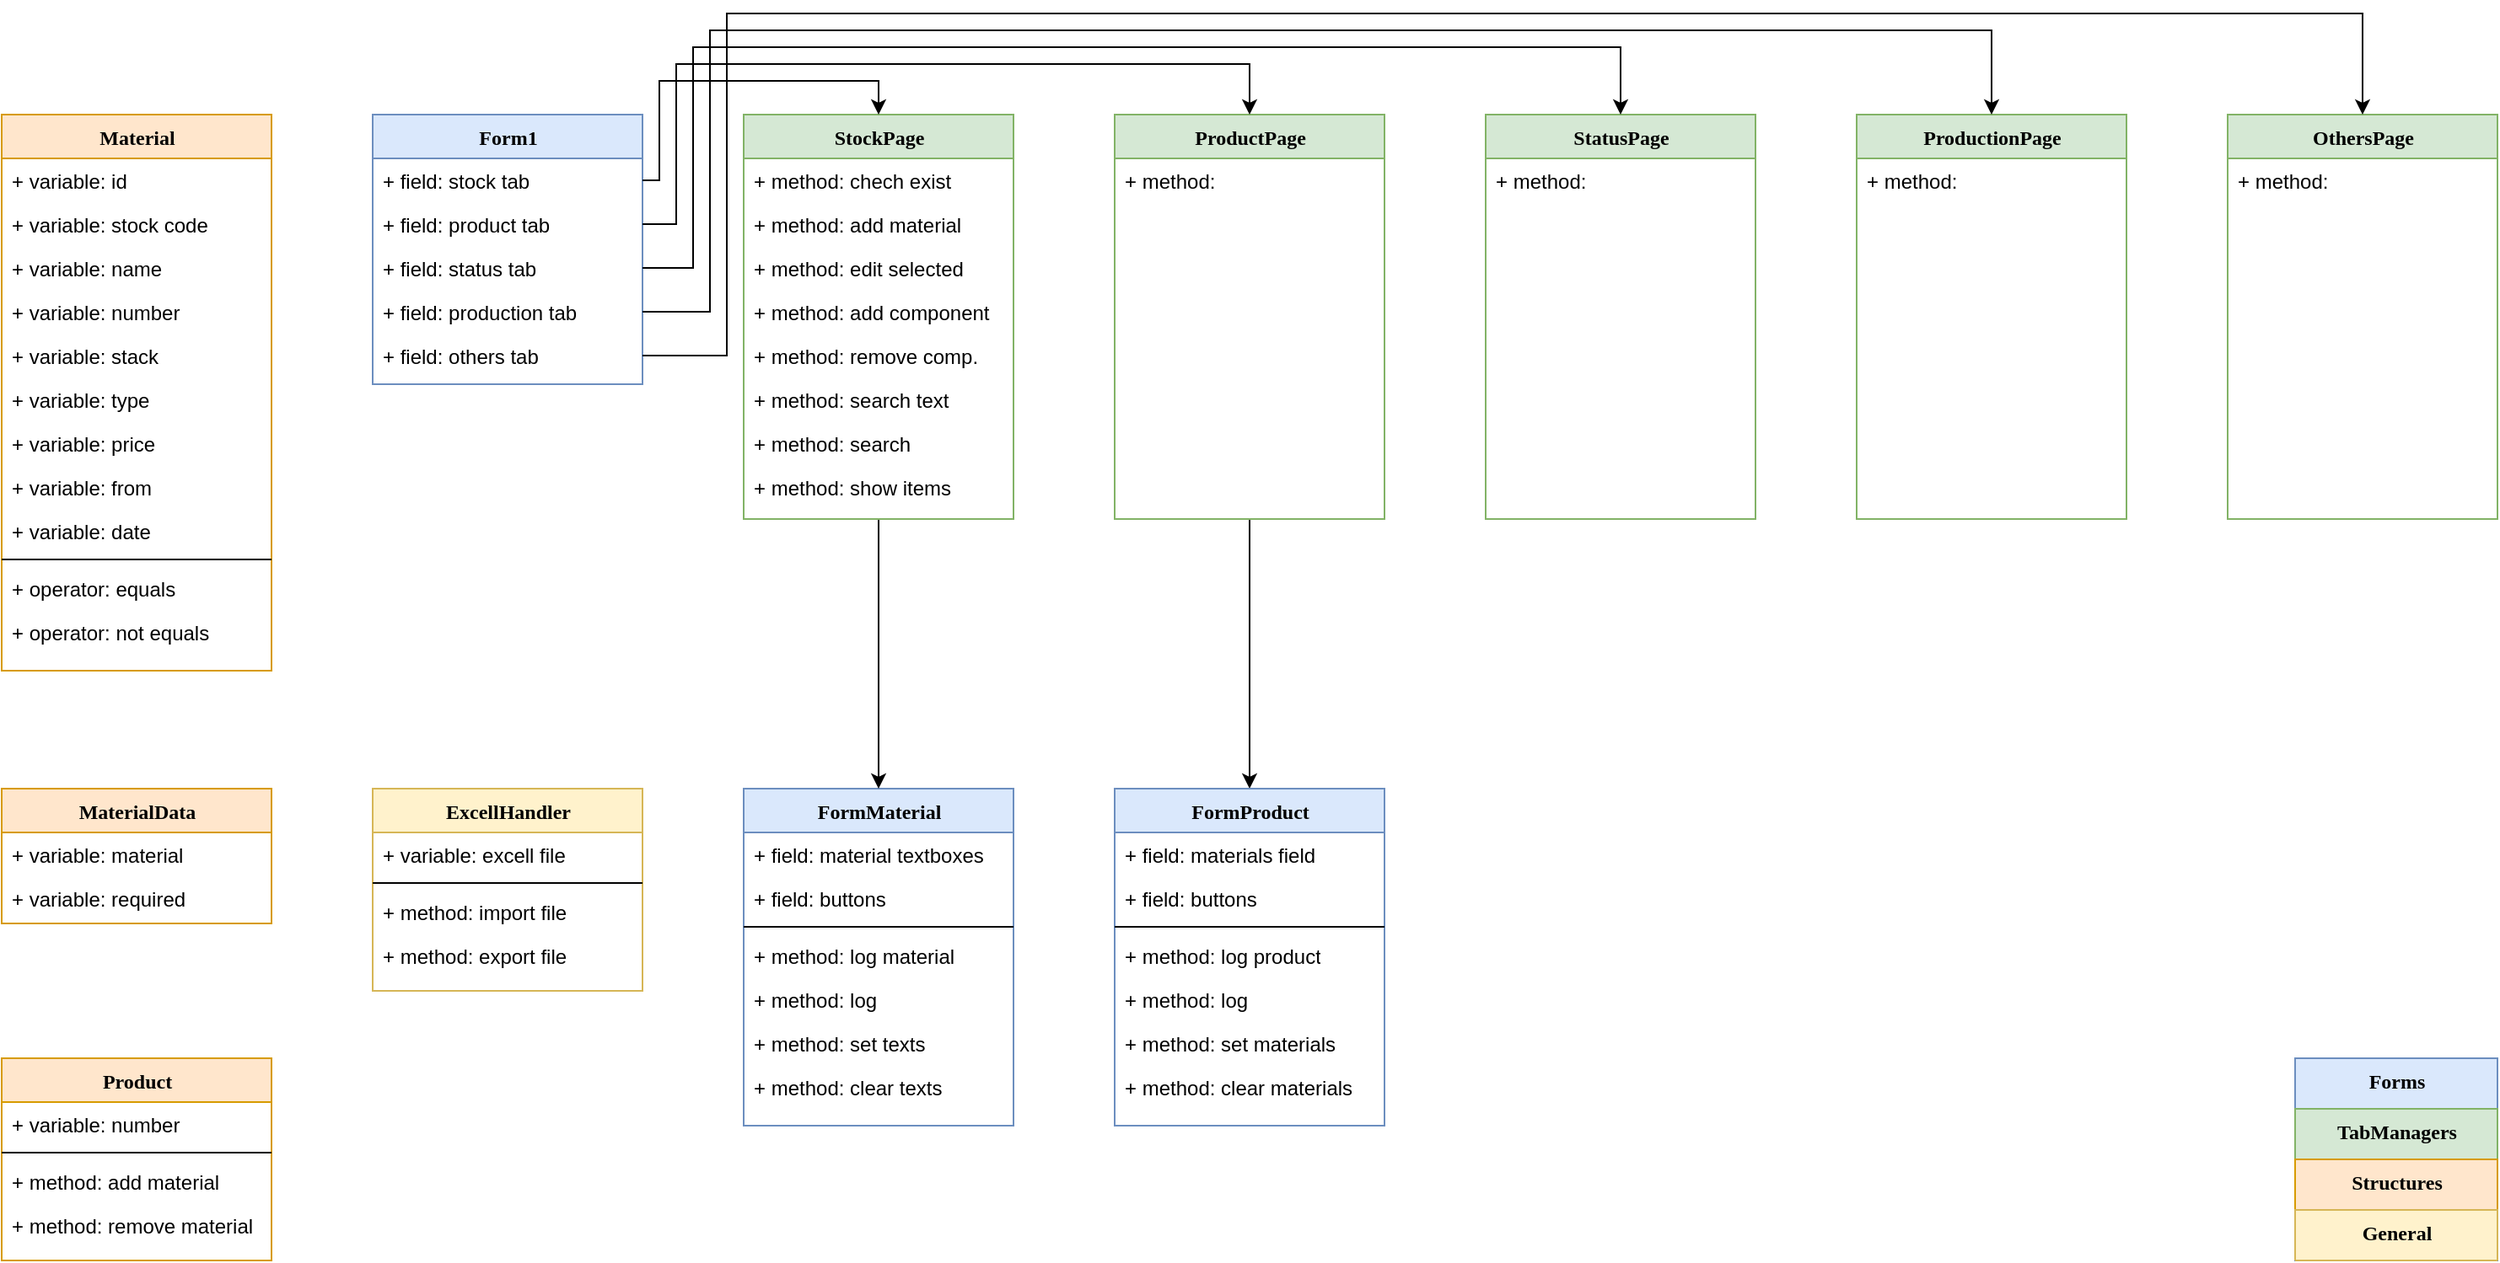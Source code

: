 <mxfile version="16.5.1" type="device"><diagram name="Page-1" id="9f46799a-70d6-7492-0946-bef42562c5a5"><mxGraphModel dx="2842" dy="1835" grid="1" gridSize="10" guides="1" tooltips="1" connect="1" arrows="1" fold="1" page="1" pageScale="1" pageWidth="1169" pageHeight="827" background="none" math="0" shadow="0"><root><mxCell id="0"/><mxCell id="1" parent="0"/><mxCell id="78961159f06e98e8-17" value="Form1" style="swimlane;html=1;fontStyle=1;align=center;verticalAlign=top;childLayout=stackLayout;horizontal=1;startSize=26;horizontalStack=0;resizeParent=1;resizeLast=0;collapsible=1;marginBottom=0;swimlaneFillColor=#ffffff;rounded=0;shadow=0;comic=0;labelBackgroundColor=none;strokeWidth=1;fillColor=#dae8fc;fontFamily=Verdana;fontSize=12;strokeColor=#6c8ebf;" parent="1" vertex="1"><mxGeometry x="40" y="40" width="160" height="160" as="geometry"><mxRectangle x="120" y="80" width="80" height="26" as="alternateBounds"/></mxGeometry></mxCell><mxCell id="78961159f06e98e8-21" value="+ field: stock tab" style="text;html=1;strokeColor=none;fillColor=none;align=left;verticalAlign=top;spacingLeft=4;spacingRight=4;whiteSpace=wrap;overflow=hidden;rotatable=0;points=[[0,0.5],[1,0.5]];portConstraint=eastwest;" parent="78961159f06e98e8-17" vertex="1"><mxGeometry y="26" width="160" height="26" as="geometry"/></mxCell><mxCell id="78961159f06e98e8-23" value="+ field: product tab" style="text;html=1;strokeColor=none;fillColor=none;align=left;verticalAlign=top;spacingLeft=4;spacingRight=4;whiteSpace=wrap;overflow=hidden;rotatable=0;points=[[0,0.5],[1,0.5]];portConstraint=eastwest;" parent="78961159f06e98e8-17" vertex="1"><mxGeometry y="52" width="160" height="26" as="geometry"/></mxCell><mxCell id="78961159f06e98e8-25" value="+ field: status tab" style="text;html=1;strokeColor=none;fillColor=none;align=left;verticalAlign=top;spacingLeft=4;spacingRight=4;whiteSpace=wrap;overflow=hidden;rotatable=0;points=[[0,0.5],[1,0.5]];portConstraint=eastwest;" parent="78961159f06e98e8-17" vertex="1"><mxGeometry y="78" width="160" height="26" as="geometry"/></mxCell><mxCell id="78961159f06e98e8-26" value="+ field: production tab" style="text;html=1;strokeColor=none;fillColor=none;align=left;verticalAlign=top;spacingLeft=4;spacingRight=4;whiteSpace=wrap;overflow=hidden;rotatable=0;points=[[0,0.5],[1,0.5]];portConstraint=eastwest;" parent="78961159f06e98e8-17" vertex="1"><mxGeometry y="104" width="160" height="26" as="geometry"/></mxCell><mxCell id="78961159f06e98e8-24" value="+ field: others tab" style="text;html=1;strokeColor=none;fillColor=none;align=left;verticalAlign=top;spacingLeft=4;spacingRight=4;whiteSpace=wrap;overflow=hidden;rotatable=0;points=[[0,0.5],[1,0.5]];portConstraint=eastwest;" parent="78961159f06e98e8-17" vertex="1"><mxGeometry y="130" width="160" height="26" as="geometry"/></mxCell><mxCell id="78961159f06e98e8-30" value="FormMaterial" style="swimlane;html=1;fontStyle=1;align=center;verticalAlign=top;childLayout=stackLayout;horizontal=1;startSize=26;horizontalStack=0;resizeParent=1;resizeLast=0;collapsible=1;marginBottom=0;swimlaneFillColor=#ffffff;rounded=0;shadow=0;comic=0;labelBackgroundColor=none;strokeWidth=1;fillColor=#dae8fc;fontFamily=Verdana;fontSize=12;strokeColor=#6c8ebf;" parent="1" vertex="1"><mxGeometry x="260" y="440" width="160" height="200" as="geometry"><mxRectangle x="260" y="360" width="120" height="26" as="alternateBounds"/></mxGeometry></mxCell><mxCell id="78961159f06e98e8-31" value="+ field: material textboxes" style="text;html=1;strokeColor=none;fillColor=none;align=left;verticalAlign=top;spacingLeft=4;spacingRight=4;whiteSpace=wrap;overflow=hidden;rotatable=0;points=[[0,0.5],[1,0.5]];portConstraint=eastwest;" parent="78961159f06e98e8-30" vertex="1"><mxGeometry y="26" width="160" height="26" as="geometry"/></mxCell><mxCell id="78961159f06e98e8-32" value="+ field: buttons" style="text;html=1;strokeColor=none;fillColor=none;align=left;verticalAlign=top;spacingLeft=4;spacingRight=4;whiteSpace=wrap;overflow=hidden;rotatable=0;points=[[0,0.5],[1,0.5]];portConstraint=eastwest;" parent="78961159f06e98e8-30" vertex="1"><mxGeometry y="52" width="160" height="26" as="geometry"/></mxCell><mxCell id="78961159f06e98e8-38" value="" style="line;html=1;strokeWidth=1;fillColor=none;align=left;verticalAlign=middle;spacingTop=-1;spacingLeft=3;spacingRight=3;rotatable=0;labelPosition=right;points=[];portConstraint=eastwest;" parent="78961159f06e98e8-30" vertex="1"><mxGeometry y="78" width="160" height="8" as="geometry"/></mxCell><mxCell id="Tk4qsSVob7HggKLMxPu2-59" value="+ method: log material" style="text;html=1;strokeColor=none;fillColor=none;align=left;verticalAlign=top;spacingLeft=4;spacingRight=4;whiteSpace=wrap;overflow=hidden;rotatable=0;points=[[0,0.5],[1,0.5]];portConstraint=eastwest;" parent="78961159f06e98e8-30" vertex="1"><mxGeometry y="86" width="160" height="26" as="geometry"/></mxCell><mxCell id="Tk4qsSVob7HggKLMxPu2-63" value="+ method: log" style="text;html=1;strokeColor=none;fillColor=none;align=left;verticalAlign=top;spacingLeft=4;spacingRight=4;whiteSpace=wrap;overflow=hidden;rotatable=0;points=[[0,0.5],[1,0.5]];portConstraint=eastwest;" parent="78961159f06e98e8-30" vertex="1"><mxGeometry y="112" width="160" height="26" as="geometry"/></mxCell><mxCell id="Tk4qsSVob7HggKLMxPu2-64" value="+ method: set texts" style="text;html=1;strokeColor=none;fillColor=none;align=left;verticalAlign=top;spacingLeft=4;spacingRight=4;whiteSpace=wrap;overflow=hidden;rotatable=0;points=[[0,0.5],[1,0.5]];portConstraint=eastwest;" parent="78961159f06e98e8-30" vertex="1"><mxGeometry y="138" width="160" height="26" as="geometry"/></mxCell><mxCell id="Tk4qsSVob7HggKLMxPu2-65" value="+ method: clear texts" style="text;html=1;strokeColor=none;fillColor=none;align=left;verticalAlign=top;spacingLeft=4;spacingRight=4;whiteSpace=wrap;overflow=hidden;rotatable=0;points=[[0,0.5],[1,0.5]];portConstraint=eastwest;" parent="78961159f06e98e8-30" vertex="1"><mxGeometry y="164" width="160" height="26" as="geometry"/></mxCell><mxCell id="Tk4qsSVob7HggKLMxPu2-145" style="edgeStyle=orthogonalEdgeStyle;rounded=0;orthogonalLoop=1;jettySize=auto;html=1;entryX=0.5;entryY=0;entryDx=0;entryDy=0;" parent="1" source="78961159f06e98e8-43" target="78961159f06e98e8-30" edge="1"><mxGeometry relative="1" as="geometry"/></mxCell><mxCell id="78961159f06e98e8-43" value="StockPage" style="swimlane;html=1;fontStyle=1;align=center;verticalAlign=top;childLayout=stackLayout;horizontal=1;startSize=26;horizontalStack=0;resizeParent=1;resizeLast=0;collapsible=1;marginBottom=0;swimlaneFillColor=#ffffff;rounded=0;shadow=0;comic=0;labelBackgroundColor=none;strokeWidth=1;fillColor=#d5e8d4;fontFamily=Verdana;fontSize=12;strokeColor=#82b366;" parent="1" vertex="1"><mxGeometry x="260" y="40" width="160" height="240" as="geometry"/></mxCell><mxCell id="Tk4qsSVob7HggKLMxPu2-55" value="+ method: chech exist" style="text;html=1;strokeColor=none;fillColor=none;align=left;verticalAlign=top;spacingLeft=4;spacingRight=4;whiteSpace=wrap;overflow=hidden;rotatable=0;points=[[0,0.5],[1,0.5]];portConstraint=eastwest;" parent="78961159f06e98e8-43" vertex="1"><mxGeometry y="26" width="160" height="26" as="geometry"/></mxCell><mxCell id="Tk4qsSVob7HggKLMxPu2-70" value="+ method: add material" style="text;html=1;strokeColor=none;fillColor=none;align=left;verticalAlign=top;spacingLeft=4;spacingRight=4;whiteSpace=wrap;overflow=hidden;rotatable=0;points=[[0,0.5],[1,0.5]];portConstraint=eastwest;" parent="78961159f06e98e8-43" vertex="1"><mxGeometry y="52" width="160" height="26" as="geometry"/></mxCell><mxCell id="Tk4qsSVob7HggKLMxPu2-71" value="+ method: edit selected" style="text;html=1;strokeColor=none;fillColor=none;align=left;verticalAlign=top;spacingLeft=4;spacingRight=4;whiteSpace=wrap;overflow=hidden;rotatable=0;points=[[0,0.5],[1,0.5]];portConstraint=eastwest;" parent="78961159f06e98e8-43" vertex="1"><mxGeometry y="78" width="160" height="26" as="geometry"/></mxCell><mxCell id="Tk4qsSVob7HggKLMxPu2-72" value="+ method: add component" style="text;html=1;strokeColor=none;fillColor=none;align=left;verticalAlign=top;spacingLeft=4;spacingRight=4;whiteSpace=wrap;overflow=hidden;rotatable=0;points=[[0,0.5],[1,0.5]];portConstraint=eastwest;" parent="78961159f06e98e8-43" vertex="1"><mxGeometry y="104" width="160" height="26" as="geometry"/></mxCell><mxCell id="Tk4qsSVob7HggKLMxPu2-73" value="+ method: remove comp." style="text;html=1;strokeColor=none;fillColor=none;align=left;verticalAlign=top;spacingLeft=4;spacingRight=4;whiteSpace=wrap;overflow=hidden;rotatable=0;points=[[0,0.5],[1,0.5]];portConstraint=eastwest;" parent="78961159f06e98e8-43" vertex="1"><mxGeometry y="130" width="160" height="26" as="geometry"/></mxCell><mxCell id="Tk4qsSVob7HggKLMxPu2-74" value="+ method: search text" style="text;html=1;strokeColor=none;fillColor=none;align=left;verticalAlign=top;spacingLeft=4;spacingRight=4;whiteSpace=wrap;overflow=hidden;rotatable=0;points=[[0,0.5],[1,0.5]];portConstraint=eastwest;" parent="78961159f06e98e8-43" vertex="1"><mxGeometry y="156" width="160" height="26" as="geometry"/></mxCell><mxCell id="Tk4qsSVob7HggKLMxPu2-75" value="+ method: search" style="text;html=1;strokeColor=none;fillColor=none;align=left;verticalAlign=top;spacingLeft=4;spacingRight=4;whiteSpace=wrap;overflow=hidden;rotatable=0;points=[[0,0.5],[1,0.5]];portConstraint=eastwest;" parent="78961159f06e98e8-43" vertex="1"><mxGeometry y="182" width="160" height="26" as="geometry"/></mxCell><mxCell id="Tk4qsSVob7HggKLMxPu2-84" value="+ method: show items" style="text;html=1;strokeColor=none;fillColor=none;align=left;verticalAlign=top;spacingLeft=4;spacingRight=4;whiteSpace=wrap;overflow=hidden;rotatable=0;points=[[0,0.5],[1,0.5]];portConstraint=eastwest;" parent="78961159f06e98e8-43" vertex="1"><mxGeometry y="208" width="160" height="26" as="geometry"/></mxCell><mxCell id="78961159f06e98e8-56" value="Material" style="swimlane;html=1;fontStyle=1;align=center;verticalAlign=top;childLayout=stackLayout;horizontal=1;startSize=26;horizontalStack=0;resizeParent=1;resizeLast=0;collapsible=1;marginBottom=0;swimlaneFillColor=#ffffff;rounded=0;shadow=0;comic=0;labelBackgroundColor=none;strokeWidth=1;fillColor=#ffe6cc;fontFamily=Verdana;fontSize=12;strokeColor=#d79b00;" parent="1" vertex="1"><mxGeometry x="-180" y="40" width="160" height="330" as="geometry"/></mxCell><mxCell id="78961159f06e98e8-57" value="+ variable: id" style="text;html=1;strokeColor=none;fillColor=none;align=left;verticalAlign=top;spacingLeft=4;spacingRight=4;whiteSpace=wrap;overflow=hidden;rotatable=0;points=[[0,0.5],[1,0.5]];portConstraint=eastwest;" parent="78961159f06e98e8-56" vertex="1"><mxGeometry y="26" width="160" height="26" as="geometry"/></mxCell><mxCell id="Tk4qsSVob7HggKLMxPu2-36" value="+ variable: stock code" style="text;html=1;strokeColor=none;fillColor=none;align=left;verticalAlign=top;spacingLeft=4;spacingRight=4;whiteSpace=wrap;overflow=hidden;rotatable=0;points=[[0,0.5],[1,0.5]];portConstraint=eastwest;" parent="78961159f06e98e8-56" vertex="1"><mxGeometry y="52" width="160" height="26" as="geometry"/></mxCell><mxCell id="Tk4qsSVob7HggKLMxPu2-37" value="+ variable: name" style="text;html=1;strokeColor=none;fillColor=none;align=left;verticalAlign=top;spacingLeft=4;spacingRight=4;whiteSpace=wrap;overflow=hidden;rotatable=0;points=[[0,0.5],[1,0.5]];portConstraint=eastwest;" parent="78961159f06e98e8-56" vertex="1"><mxGeometry y="78" width="160" height="26" as="geometry"/></mxCell><mxCell id="Tk4qsSVob7HggKLMxPu2-38" value="+ variable: number" style="text;html=1;strokeColor=none;fillColor=none;align=left;verticalAlign=top;spacingLeft=4;spacingRight=4;whiteSpace=wrap;overflow=hidden;rotatable=0;points=[[0,0.5],[1,0.5]];portConstraint=eastwest;" parent="78961159f06e98e8-56" vertex="1"><mxGeometry y="104" width="160" height="26" as="geometry"/></mxCell><mxCell id="Tk4qsSVob7HggKLMxPu2-39" value="+ variable: stack" style="text;html=1;strokeColor=none;fillColor=none;align=left;verticalAlign=top;spacingLeft=4;spacingRight=4;whiteSpace=wrap;overflow=hidden;rotatable=0;points=[[0,0.5],[1,0.5]];portConstraint=eastwest;" parent="78961159f06e98e8-56" vertex="1"><mxGeometry y="130" width="160" height="26" as="geometry"/></mxCell><mxCell id="Tk4qsSVob7HggKLMxPu2-40" value="+ variable: type" style="text;html=1;strokeColor=none;fillColor=none;align=left;verticalAlign=top;spacingLeft=4;spacingRight=4;whiteSpace=wrap;overflow=hidden;rotatable=0;points=[[0,0.5],[1,0.5]];portConstraint=eastwest;" parent="78961159f06e98e8-56" vertex="1"><mxGeometry y="156" width="160" height="26" as="geometry"/></mxCell><mxCell id="Tk4qsSVob7HggKLMxPu2-41" value="+ variable: price" style="text;html=1;strokeColor=none;fillColor=none;align=left;verticalAlign=top;spacingLeft=4;spacingRight=4;whiteSpace=wrap;overflow=hidden;rotatable=0;points=[[0,0.5],[1,0.5]];portConstraint=eastwest;" parent="78961159f06e98e8-56" vertex="1"><mxGeometry y="182" width="160" height="26" as="geometry"/></mxCell><mxCell id="Tk4qsSVob7HggKLMxPu2-42" value="+ variable: from" style="text;html=1;strokeColor=none;fillColor=none;align=left;verticalAlign=top;spacingLeft=4;spacingRight=4;whiteSpace=wrap;overflow=hidden;rotatable=0;points=[[0,0.5],[1,0.5]];portConstraint=eastwest;" parent="78961159f06e98e8-56" vertex="1"><mxGeometry y="208" width="160" height="26" as="geometry"/></mxCell><mxCell id="Tk4qsSVob7HggKLMxPu2-43" value="+ variable: date" style="text;html=1;strokeColor=none;fillColor=none;align=left;verticalAlign=top;spacingLeft=4;spacingRight=4;whiteSpace=wrap;overflow=hidden;rotatable=0;points=[[0,0.5],[1,0.5]];portConstraint=eastwest;" parent="78961159f06e98e8-56" vertex="1"><mxGeometry y="234" width="160" height="26" as="geometry"/></mxCell><mxCell id="78961159f06e98e8-64" value="" style="line;html=1;strokeWidth=1;fillColor=none;align=left;verticalAlign=middle;spacingTop=-1;spacingLeft=3;spacingRight=3;rotatable=0;labelPosition=right;points=[];portConstraint=eastwest;" parent="78961159f06e98e8-56" vertex="1"><mxGeometry y="260" width="160" height="8" as="geometry"/></mxCell><mxCell id="78961159f06e98e8-65" value="+ operator: equals" style="text;html=1;strokeColor=none;fillColor=none;align=left;verticalAlign=top;spacingLeft=4;spacingRight=4;whiteSpace=wrap;overflow=hidden;rotatable=0;points=[[0,0.5],[1,0.5]];portConstraint=eastwest;" parent="78961159f06e98e8-56" vertex="1"><mxGeometry y="268" width="160" height="26" as="geometry"/></mxCell><mxCell id="78961159f06e98e8-66" value="+ operator: not equals" style="text;html=1;strokeColor=none;fillColor=none;align=left;verticalAlign=top;spacingLeft=4;spacingRight=4;whiteSpace=wrap;overflow=hidden;rotatable=0;points=[[0,0.5],[1,0.5]];portConstraint=eastwest;" parent="78961159f06e98e8-56" vertex="1"><mxGeometry y="294" width="160" height="26" as="geometry"/></mxCell><mxCell id="78961159f06e98e8-69" value="Product" style="swimlane;html=1;fontStyle=1;align=center;verticalAlign=top;childLayout=stackLayout;horizontal=1;startSize=26;horizontalStack=0;resizeParent=1;resizeLast=0;collapsible=1;marginBottom=0;swimlaneFillColor=#ffffff;rounded=0;shadow=0;comic=0;labelBackgroundColor=none;strokeWidth=1;fillColor=#ffe6cc;fontFamily=Verdana;fontSize=12;strokeColor=#d79b00;" parent="1" vertex="1"><mxGeometry x="-180" y="600" width="160" height="120" as="geometry"/></mxCell><mxCell id="78961159f06e98e8-76" value="+ variable: number" style="text;html=1;strokeColor=none;fillColor=none;align=left;verticalAlign=top;spacingLeft=4;spacingRight=4;whiteSpace=wrap;overflow=hidden;rotatable=0;points=[[0,0.5],[1,0.5]];portConstraint=eastwest;" parent="78961159f06e98e8-69" vertex="1"><mxGeometry y="26" width="160" height="26" as="geometry"/></mxCell><mxCell id="78961159f06e98e8-77" value="" style="line;html=1;strokeWidth=1;fillColor=none;align=left;verticalAlign=middle;spacingTop=-1;spacingLeft=3;spacingRight=3;rotatable=0;labelPosition=right;points=[];portConstraint=eastwest;" parent="78961159f06e98e8-69" vertex="1"><mxGeometry y="52" width="160" height="8" as="geometry"/></mxCell><mxCell id="78961159f06e98e8-78" value="+ method: add material" style="text;html=1;strokeColor=none;fillColor=none;align=left;verticalAlign=top;spacingLeft=4;spacingRight=4;whiteSpace=wrap;overflow=hidden;rotatable=0;points=[[0,0.5],[1,0.5]];portConstraint=eastwest;" parent="78961159f06e98e8-69" vertex="1"><mxGeometry y="60" width="160" height="26" as="geometry"/></mxCell><mxCell id="78961159f06e98e8-79" value="+ method: remove material" style="text;html=1;strokeColor=none;fillColor=none;align=left;verticalAlign=top;spacingLeft=4;spacingRight=4;whiteSpace=wrap;overflow=hidden;rotatable=0;points=[[0,0.5],[1,0.5]];portConstraint=eastwest;" parent="78961159f06e98e8-69" vertex="1"><mxGeometry y="86" width="160" height="26" as="geometry"/></mxCell><mxCell id="78961159f06e98e8-82" value="ExcellHandler" style="swimlane;html=1;fontStyle=1;align=center;verticalAlign=top;childLayout=stackLayout;horizontal=1;startSize=26;horizontalStack=0;resizeParent=1;resizeLast=0;collapsible=1;marginBottom=0;swimlaneFillColor=#ffffff;rounded=0;shadow=0;comic=0;labelBackgroundColor=none;strokeWidth=1;fillColor=#fff2cc;fontFamily=Verdana;fontSize=12;strokeColor=#d6b656;" parent="1" vertex="1"><mxGeometry x="40" y="440" width="160" height="120" as="geometry"/></mxCell><mxCell id="78961159f06e98e8-89" value="+ variable: excell file" style="text;html=1;strokeColor=none;fillColor=none;align=left;verticalAlign=top;spacingLeft=4;spacingRight=4;whiteSpace=wrap;overflow=hidden;rotatable=0;points=[[0,0.5],[1,0.5]];portConstraint=eastwest;" parent="78961159f06e98e8-82" vertex="1"><mxGeometry y="26" width="160" height="26" as="geometry"/></mxCell><mxCell id="78961159f06e98e8-90" value="" style="line;html=1;strokeWidth=1;fillColor=none;align=left;verticalAlign=middle;spacingTop=-1;spacingLeft=3;spacingRight=3;rotatable=0;labelPosition=right;points=[];portConstraint=eastwest;" parent="78961159f06e98e8-82" vertex="1"><mxGeometry y="52" width="160" height="8" as="geometry"/></mxCell><mxCell id="78961159f06e98e8-91" value="+ method: import file" style="text;html=1;strokeColor=none;fillColor=none;align=left;verticalAlign=top;spacingLeft=4;spacingRight=4;whiteSpace=wrap;overflow=hidden;rotatable=0;points=[[0,0.5],[1,0.5]];portConstraint=eastwest;" parent="78961159f06e98e8-82" vertex="1"><mxGeometry y="60" width="160" height="26" as="geometry"/></mxCell><mxCell id="Tk4qsSVob7HggKLMxPu2-66" value="+ method: export file" style="text;html=1;strokeColor=none;fillColor=none;align=left;verticalAlign=top;spacingLeft=4;spacingRight=4;whiteSpace=wrap;overflow=hidden;rotatable=0;points=[[0,0.5],[1,0.5]];portConstraint=eastwest;" parent="78961159f06e98e8-82" vertex="1"><mxGeometry y="86" width="160" height="26" as="geometry"/></mxCell><mxCell id="Tk4qsSVob7HggKLMxPu2-86" value="ProductionPage" style="swimlane;html=1;fontStyle=1;align=center;verticalAlign=top;childLayout=stackLayout;horizontal=1;startSize=26;horizontalStack=0;resizeParent=1;resizeLast=0;collapsible=1;marginBottom=0;swimlaneFillColor=#ffffff;rounded=0;shadow=0;comic=0;labelBackgroundColor=none;strokeWidth=1;fillColor=#d5e8d4;fontFamily=Verdana;fontSize=12;strokeColor=#82b366;" parent="1" vertex="1"><mxGeometry x="920" y="40" width="160" height="240" as="geometry"/></mxCell><mxCell id="Tk4qsSVob7HggKLMxPu2-127" value="+ method:&amp;nbsp;" style="text;html=1;strokeColor=none;fillColor=none;align=left;verticalAlign=top;spacingLeft=4;spacingRight=4;whiteSpace=wrap;overflow=hidden;rotatable=0;points=[[0,0.5],[1,0.5]];portConstraint=eastwest;" parent="Tk4qsSVob7HggKLMxPu2-86" vertex="1"><mxGeometry y="26" width="160" height="26" as="geometry"/></mxCell><mxCell id="Tk4qsSVob7HggKLMxPu2-95" value="OthersPage" style="swimlane;html=1;fontStyle=1;align=center;verticalAlign=top;childLayout=stackLayout;horizontal=1;startSize=26;horizontalStack=0;resizeParent=1;resizeLast=0;collapsible=1;marginBottom=0;swimlaneFillColor=#ffffff;rounded=0;shadow=0;comic=0;labelBackgroundColor=none;strokeWidth=1;fillColor=#d5e8d4;fontFamily=Verdana;fontSize=12;strokeColor=#82b366;" parent="1" vertex="1"><mxGeometry x="1140" y="40" width="160" height="240" as="geometry"/></mxCell><mxCell id="Tk4qsSVob7HggKLMxPu2-128" value="+ method:&amp;nbsp;" style="text;html=1;strokeColor=none;fillColor=none;align=left;verticalAlign=top;spacingLeft=4;spacingRight=4;whiteSpace=wrap;overflow=hidden;rotatable=0;points=[[0,0.5],[1,0.5]];portConstraint=eastwest;" parent="Tk4qsSVob7HggKLMxPu2-95" vertex="1"><mxGeometry y="26" width="160" height="26" as="geometry"/></mxCell><mxCell id="Tk4qsSVob7HggKLMxPu2-146" style="edgeStyle=orthogonalEdgeStyle;rounded=0;orthogonalLoop=1;jettySize=auto;html=1;entryX=0.5;entryY=0;entryDx=0;entryDy=0;" parent="1" source="Tk4qsSVob7HggKLMxPu2-104" target="Tk4qsSVob7HggKLMxPu2-135" edge="1"><mxGeometry relative="1" as="geometry"/></mxCell><mxCell id="Tk4qsSVob7HggKLMxPu2-104" value="ProductPage" style="swimlane;html=1;fontStyle=1;align=center;verticalAlign=top;childLayout=stackLayout;horizontal=1;startSize=26;horizontalStack=0;resizeParent=1;resizeLast=0;collapsible=1;marginBottom=0;swimlaneFillColor=#ffffff;rounded=0;shadow=0;comic=0;labelBackgroundColor=none;strokeWidth=1;fillColor=#d5e8d4;fontFamily=Verdana;fontSize=12;strokeColor=#82b366;" parent="1" vertex="1"><mxGeometry x="480" y="40" width="160" height="240" as="geometry"/></mxCell><mxCell id="Tk4qsSVob7HggKLMxPu2-122" value="+ method:&amp;nbsp;" style="text;html=1;strokeColor=none;fillColor=none;align=left;verticalAlign=top;spacingLeft=4;spacingRight=4;whiteSpace=wrap;overflow=hidden;rotatable=0;points=[[0,0.5],[1,0.5]];portConstraint=eastwest;" parent="Tk4qsSVob7HggKLMxPu2-104" vertex="1"><mxGeometry y="26" width="160" height="26" as="geometry"/></mxCell><mxCell id="Tk4qsSVob7HggKLMxPu2-113" value="StatusPage" style="swimlane;html=1;fontStyle=1;align=center;verticalAlign=top;childLayout=stackLayout;horizontal=1;startSize=26;horizontalStack=0;resizeParent=1;resizeLast=0;collapsible=1;marginBottom=0;swimlaneFillColor=#ffffff;rounded=0;shadow=0;comic=0;labelBackgroundColor=none;strokeWidth=1;fillColor=#d5e8d4;fontFamily=Verdana;fontSize=12;strokeColor=#82b366;" parent="1" vertex="1"><mxGeometry x="700" y="40" width="160" height="240" as="geometry"/></mxCell><mxCell id="Tk4qsSVob7HggKLMxPu2-126" value="+ method:&amp;nbsp;" style="text;html=1;strokeColor=none;fillColor=none;align=left;verticalAlign=top;spacingLeft=4;spacingRight=4;whiteSpace=wrap;overflow=hidden;rotatable=0;points=[[0,0.5],[1,0.5]];portConstraint=eastwest;" parent="Tk4qsSVob7HggKLMxPu2-113" vertex="1"><mxGeometry y="26" width="160" height="26" as="geometry"/></mxCell><mxCell id="Tk4qsSVob7HggKLMxPu2-130" style="edgeStyle=orthogonalEdgeStyle;rounded=0;orthogonalLoop=1;jettySize=auto;html=1;entryX=0.5;entryY=0;entryDx=0;entryDy=0;" parent="1" source="78961159f06e98e8-21" target="78961159f06e98e8-43" edge="1"><mxGeometry relative="1" as="geometry"><Array as="points"><mxPoint x="210" y="79"/><mxPoint x="210" y="20"/><mxPoint x="340" y="20"/></Array></mxGeometry></mxCell><mxCell id="Tk4qsSVob7HggKLMxPu2-131" style="edgeStyle=orthogonalEdgeStyle;rounded=0;orthogonalLoop=1;jettySize=auto;html=1;entryX=0.5;entryY=0;entryDx=0;entryDy=0;" parent="1" source="78961159f06e98e8-23" target="Tk4qsSVob7HggKLMxPu2-104" edge="1"><mxGeometry relative="1" as="geometry"><Array as="points"><mxPoint x="220" y="105"/><mxPoint x="220" y="10"/><mxPoint x="560" y="10"/></Array></mxGeometry></mxCell><mxCell id="Tk4qsSVob7HggKLMxPu2-132" style="edgeStyle=orthogonalEdgeStyle;rounded=0;orthogonalLoop=1;jettySize=auto;html=1;entryX=0.5;entryY=0;entryDx=0;entryDy=0;" parent="1" source="78961159f06e98e8-25" target="Tk4qsSVob7HggKLMxPu2-113" edge="1"><mxGeometry relative="1" as="geometry"><Array as="points"><mxPoint x="230" y="131"/><mxPoint x="230"/><mxPoint x="780"/></Array></mxGeometry></mxCell><mxCell id="Tk4qsSVob7HggKLMxPu2-133" style="edgeStyle=orthogonalEdgeStyle;rounded=0;orthogonalLoop=1;jettySize=auto;html=1;entryX=0.5;entryY=0;entryDx=0;entryDy=0;" parent="1" source="78961159f06e98e8-26" target="Tk4qsSVob7HggKLMxPu2-86" edge="1"><mxGeometry relative="1" as="geometry"><Array as="points"><mxPoint x="240" y="157"/><mxPoint x="240" y="-10"/><mxPoint x="1000" y="-10"/></Array></mxGeometry></mxCell><mxCell id="Tk4qsSVob7HggKLMxPu2-134" style="edgeStyle=orthogonalEdgeStyle;rounded=0;orthogonalLoop=1;jettySize=auto;html=1;entryX=0.5;entryY=0;entryDx=0;entryDy=0;" parent="1" source="78961159f06e98e8-24" target="Tk4qsSVob7HggKLMxPu2-95" edge="1"><mxGeometry relative="1" as="geometry"><Array as="points"><mxPoint x="250" y="183"/><mxPoint x="250" y="-20"/><mxPoint x="1220" y="-20"/></Array></mxGeometry></mxCell><mxCell id="Tk4qsSVob7HggKLMxPu2-44" value="MaterialData" style="swimlane;html=1;fontStyle=1;align=center;verticalAlign=top;childLayout=stackLayout;horizontal=1;startSize=26;horizontalStack=0;resizeParent=1;resizeLast=0;collapsible=1;marginBottom=0;swimlaneFillColor=#ffffff;rounded=0;shadow=0;comic=0;labelBackgroundColor=none;strokeWidth=1;fillColor=#ffe6cc;fontFamily=Verdana;fontSize=12;strokeColor=#d79b00;" parent="1" vertex="1"><mxGeometry x="-180" y="440" width="160" height="80" as="geometry"/></mxCell><mxCell id="Tk4qsSVob7HggKLMxPu2-48" value="+ variable: material" style="text;html=1;strokeColor=none;fillColor=none;align=left;verticalAlign=top;spacingLeft=4;spacingRight=4;whiteSpace=wrap;overflow=hidden;rotatable=0;points=[[0,0.5],[1,0.5]];portConstraint=eastwest;" parent="Tk4qsSVob7HggKLMxPu2-44" vertex="1"><mxGeometry y="26" width="160" height="26" as="geometry"/></mxCell><mxCell id="Tk4qsSVob7HggKLMxPu2-49" value="+ variable: required" style="text;html=1;strokeColor=none;fillColor=none;align=left;verticalAlign=top;spacingLeft=4;spacingRight=4;whiteSpace=wrap;overflow=hidden;rotatable=0;points=[[0,0.5],[1,0.5]];portConstraint=eastwest;" parent="Tk4qsSVob7HggKLMxPu2-44" vertex="1"><mxGeometry y="52" width="160" height="26" as="geometry"/></mxCell><mxCell id="Tk4qsSVob7HggKLMxPu2-135" value="FormProduct" style="swimlane;html=1;fontStyle=1;align=center;verticalAlign=top;childLayout=stackLayout;horizontal=1;startSize=26;horizontalStack=0;resizeParent=1;resizeLast=0;collapsible=1;marginBottom=0;swimlaneFillColor=#ffffff;rounded=0;shadow=0;comic=0;labelBackgroundColor=none;strokeWidth=1;fillColor=#dae8fc;fontFamily=Verdana;fontSize=12;strokeColor=#6c8ebf;" parent="1" vertex="1"><mxGeometry x="480" y="440" width="160" height="200" as="geometry"/></mxCell><mxCell id="Tk4qsSVob7HggKLMxPu2-136" value="+ field: materials field" style="text;html=1;strokeColor=none;fillColor=none;align=left;verticalAlign=top;spacingLeft=4;spacingRight=4;whiteSpace=wrap;overflow=hidden;rotatable=0;points=[[0,0.5],[1,0.5]];portConstraint=eastwest;" parent="Tk4qsSVob7HggKLMxPu2-135" vertex="1"><mxGeometry y="26" width="160" height="26" as="geometry"/></mxCell><mxCell id="Tk4qsSVob7HggKLMxPu2-137" value="+ field: buttons" style="text;html=1;strokeColor=none;fillColor=none;align=left;verticalAlign=top;spacingLeft=4;spacingRight=4;whiteSpace=wrap;overflow=hidden;rotatable=0;points=[[0,0.5],[1,0.5]];portConstraint=eastwest;" parent="Tk4qsSVob7HggKLMxPu2-135" vertex="1"><mxGeometry y="52" width="160" height="26" as="geometry"/></mxCell><mxCell id="Tk4qsSVob7HggKLMxPu2-138" value="" style="line;html=1;strokeWidth=1;fillColor=none;align=left;verticalAlign=middle;spacingTop=-1;spacingLeft=3;spacingRight=3;rotatable=0;labelPosition=right;points=[];portConstraint=eastwest;" parent="Tk4qsSVob7HggKLMxPu2-135" vertex="1"><mxGeometry y="78" width="160" height="8" as="geometry"/></mxCell><mxCell id="Tk4qsSVob7HggKLMxPu2-139" value="+ method: log product" style="text;html=1;strokeColor=none;fillColor=none;align=left;verticalAlign=top;spacingLeft=4;spacingRight=4;whiteSpace=wrap;overflow=hidden;rotatable=0;points=[[0,0.5],[1,0.5]];portConstraint=eastwest;" parent="Tk4qsSVob7HggKLMxPu2-135" vertex="1"><mxGeometry y="86" width="160" height="26" as="geometry"/></mxCell><mxCell id="Tk4qsSVob7HggKLMxPu2-140" value="+ method: log" style="text;html=1;strokeColor=none;fillColor=none;align=left;verticalAlign=top;spacingLeft=4;spacingRight=4;whiteSpace=wrap;overflow=hidden;rotatable=0;points=[[0,0.5],[1,0.5]];portConstraint=eastwest;" parent="Tk4qsSVob7HggKLMxPu2-135" vertex="1"><mxGeometry y="112" width="160" height="26" as="geometry"/></mxCell><mxCell id="Tk4qsSVob7HggKLMxPu2-141" value="+ method: set materials" style="text;html=1;strokeColor=none;fillColor=none;align=left;verticalAlign=top;spacingLeft=4;spacingRight=4;whiteSpace=wrap;overflow=hidden;rotatable=0;points=[[0,0.5],[1,0.5]];portConstraint=eastwest;" parent="Tk4qsSVob7HggKLMxPu2-135" vertex="1"><mxGeometry y="138" width="160" height="26" as="geometry"/></mxCell><mxCell id="Tk4qsSVob7HggKLMxPu2-142" value="+ method: clear materials" style="text;html=1;strokeColor=none;fillColor=none;align=left;verticalAlign=top;spacingLeft=4;spacingRight=4;whiteSpace=wrap;overflow=hidden;rotatable=0;points=[[0,0.5],[1,0.5]];portConstraint=eastwest;" parent="Tk4qsSVob7HggKLMxPu2-135" vertex="1"><mxGeometry y="164" width="160" height="26" as="geometry"/></mxCell><mxCell id="Tk4qsSVob7HggKLMxPu2-169" value="Forms" style="swimlane;html=1;fontStyle=1;align=center;verticalAlign=top;childLayout=stackLayout;horizontal=1;startSize=30;horizontalStack=0;resizeParent=1;resizeLast=0;collapsible=1;marginBottom=0;swimlaneFillColor=#ffffff;rounded=0;shadow=0;comic=0;labelBackgroundColor=none;strokeWidth=1;fillColor=#dae8fc;fontFamily=Verdana;fontSize=12;strokeColor=#6c8ebf;" parent="1" vertex="1"><mxGeometry x="1180" y="600" width="120" height="120" as="geometry"/></mxCell><mxCell id="Tk4qsSVob7HggKLMxPu2-168" value="TabManagers" style="swimlane;html=1;fontStyle=1;align=center;verticalAlign=top;childLayout=stackLayout;horizontal=1;startSize=120;horizontalStack=0;resizeParent=1;resizeLast=0;collapsible=1;marginBottom=0;swimlaneFillColor=#ffffff;rounded=0;shadow=0;comic=0;labelBackgroundColor=none;strokeWidth=1;fillColor=#d5e8d4;fontFamily=Verdana;fontSize=12;strokeColor=#82b366;" parent="Tk4qsSVob7HggKLMxPu2-169" vertex="1"><mxGeometry y="30" width="120" height="30" as="geometry"/></mxCell><mxCell id="Tk4qsSVob7HggKLMxPu2-167" value="Structures" style="swimlane;html=1;fontStyle=1;align=center;verticalAlign=top;childLayout=stackLayout;horizontal=1;startSize=120;horizontalStack=0;resizeParent=1;resizeLast=0;collapsible=1;marginBottom=0;swimlaneFillColor=#ffffff;rounded=0;shadow=0;comic=0;labelBackgroundColor=none;strokeWidth=1;fillColor=#ffe6cc;fontFamily=Verdana;fontSize=12;strokeColor=#d79b00;" parent="Tk4qsSVob7HggKLMxPu2-169" vertex="1"><mxGeometry y="60" width="120" height="30" as="geometry"/></mxCell><mxCell id="Tk4qsSVob7HggKLMxPu2-162" value="General" style="swimlane;html=1;fontStyle=1;align=center;verticalAlign=top;childLayout=stackLayout;horizontal=1;startSize=120;horizontalStack=0;resizeParent=1;resizeLast=0;collapsible=1;marginBottom=0;swimlaneFillColor=#ffffff;rounded=0;shadow=0;comic=0;labelBackgroundColor=none;strokeWidth=1;fillColor=#fff2cc;fontFamily=Verdana;fontSize=12;strokeColor=#d6b656;" parent="Tk4qsSVob7HggKLMxPu2-169" vertex="1"><mxGeometry y="90" width="120" height="30" as="geometry"><mxRectangle x="50" y="700" width="130" height="120" as="alternateBounds"/></mxGeometry></mxCell></root></mxGraphModel></diagram></mxfile>